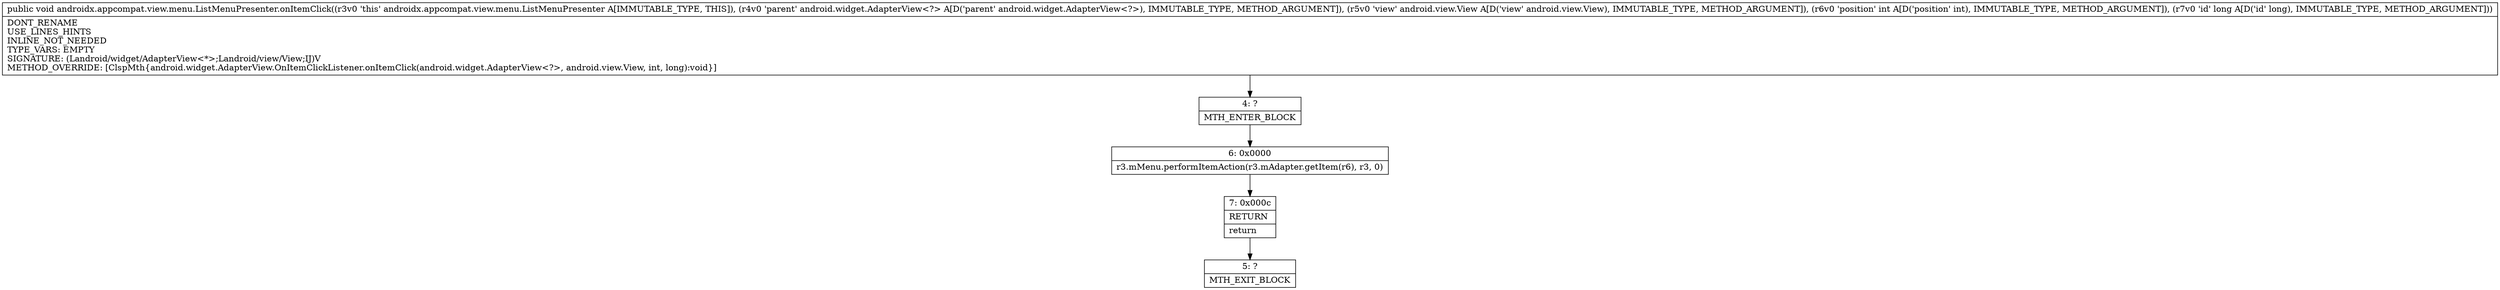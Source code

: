digraph "CFG forandroidx.appcompat.view.menu.ListMenuPresenter.onItemClick(Landroid\/widget\/AdapterView;Landroid\/view\/View;IJ)V" {
Node_4 [shape=record,label="{4\:\ ?|MTH_ENTER_BLOCK\l}"];
Node_6 [shape=record,label="{6\:\ 0x0000|r3.mMenu.performItemAction(r3.mAdapter.getItem(r6), r3, 0)\l}"];
Node_7 [shape=record,label="{7\:\ 0x000c|RETURN\l|return\l}"];
Node_5 [shape=record,label="{5\:\ ?|MTH_EXIT_BLOCK\l}"];
MethodNode[shape=record,label="{public void androidx.appcompat.view.menu.ListMenuPresenter.onItemClick((r3v0 'this' androidx.appcompat.view.menu.ListMenuPresenter A[IMMUTABLE_TYPE, THIS]), (r4v0 'parent' android.widget.AdapterView\<?\> A[D('parent' android.widget.AdapterView\<?\>), IMMUTABLE_TYPE, METHOD_ARGUMENT]), (r5v0 'view' android.view.View A[D('view' android.view.View), IMMUTABLE_TYPE, METHOD_ARGUMENT]), (r6v0 'position' int A[D('position' int), IMMUTABLE_TYPE, METHOD_ARGUMENT]), (r7v0 'id' long A[D('id' long), IMMUTABLE_TYPE, METHOD_ARGUMENT]))  | DONT_RENAME\lUSE_LINES_HINTS\lINLINE_NOT_NEEDED\lTYPE_VARS: EMPTY\lSIGNATURE: (Landroid\/widget\/AdapterView\<*\>;Landroid\/view\/View;IJ)V\lMETHOD_OVERRIDE: [ClspMth\{android.widget.AdapterView.OnItemClickListener.onItemClick(android.widget.AdapterView\<?\>, android.view.View, int, long):void\}]\l}"];
MethodNode -> Node_4;Node_4 -> Node_6;
Node_6 -> Node_7;
Node_7 -> Node_5;
}

